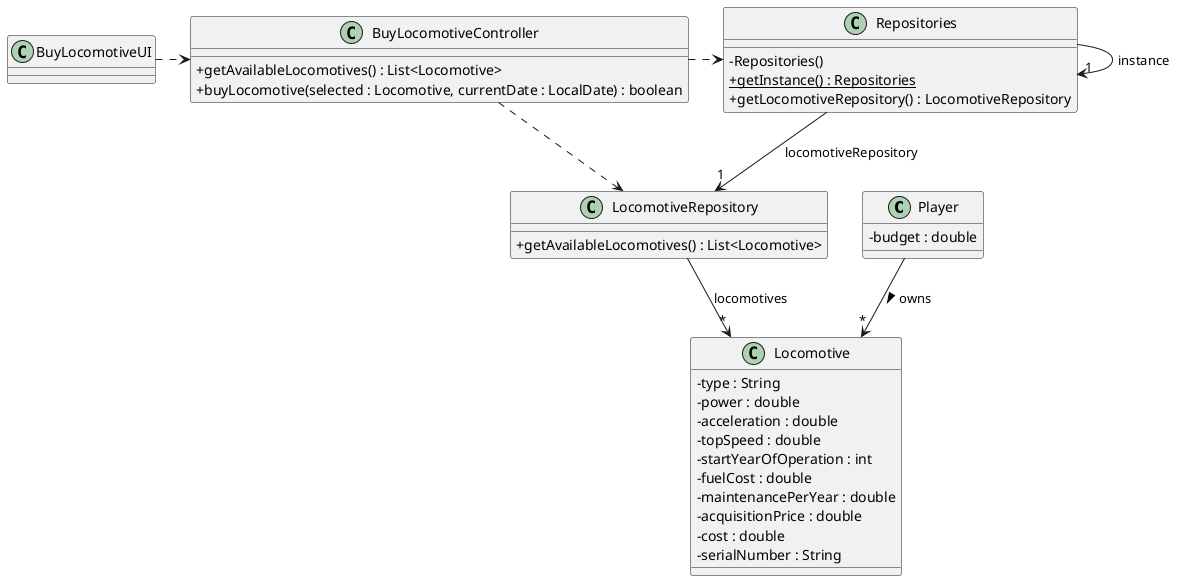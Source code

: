 @startuml
skinparam packageStyle rectangle
skinparam shadowing false
skinparam linetype polyline
skinparam classAttributeIconSize 0

class Player {
    - budget : double
}

class BuyLocomotiveUI {
}

class BuyLocomotiveController {
    + getAvailableLocomotives() : List<Locomotive>
    + buyLocomotive(selected : Locomotive, currentDate : LocalDate) : boolean
}

class LocomotiveRepository {
    + getAvailableLocomotives() : List<Locomotive>
}

class Locomotive {
    - type : String
    - power : double
    - acceleration : double
    - topSpeed : double
    - startYearOfOperation : int
    - fuelCost : double
    - maintenancePerYear : double
    - acquisitionPrice : double
    - cost : double
    - serialNumber : String
}

class Repositories {
    - Repositories()
    + {static} getInstance() : Repositories
    + getLocomotiveRepository() : LocomotiveRepository
}

Player --> "*" Locomotive : owns >
Repositories -> "1" Repositories : instance
BuyLocomotiveUI .> BuyLocomotiveController
BuyLocomotiveController .> Repositories
BuyLocomotiveController .> LocomotiveRepository
Repositories --> "1" LocomotiveRepository : locomotiveRepository
LocomotiveRepository --> "*" Locomotive : locomotives

@enduml
